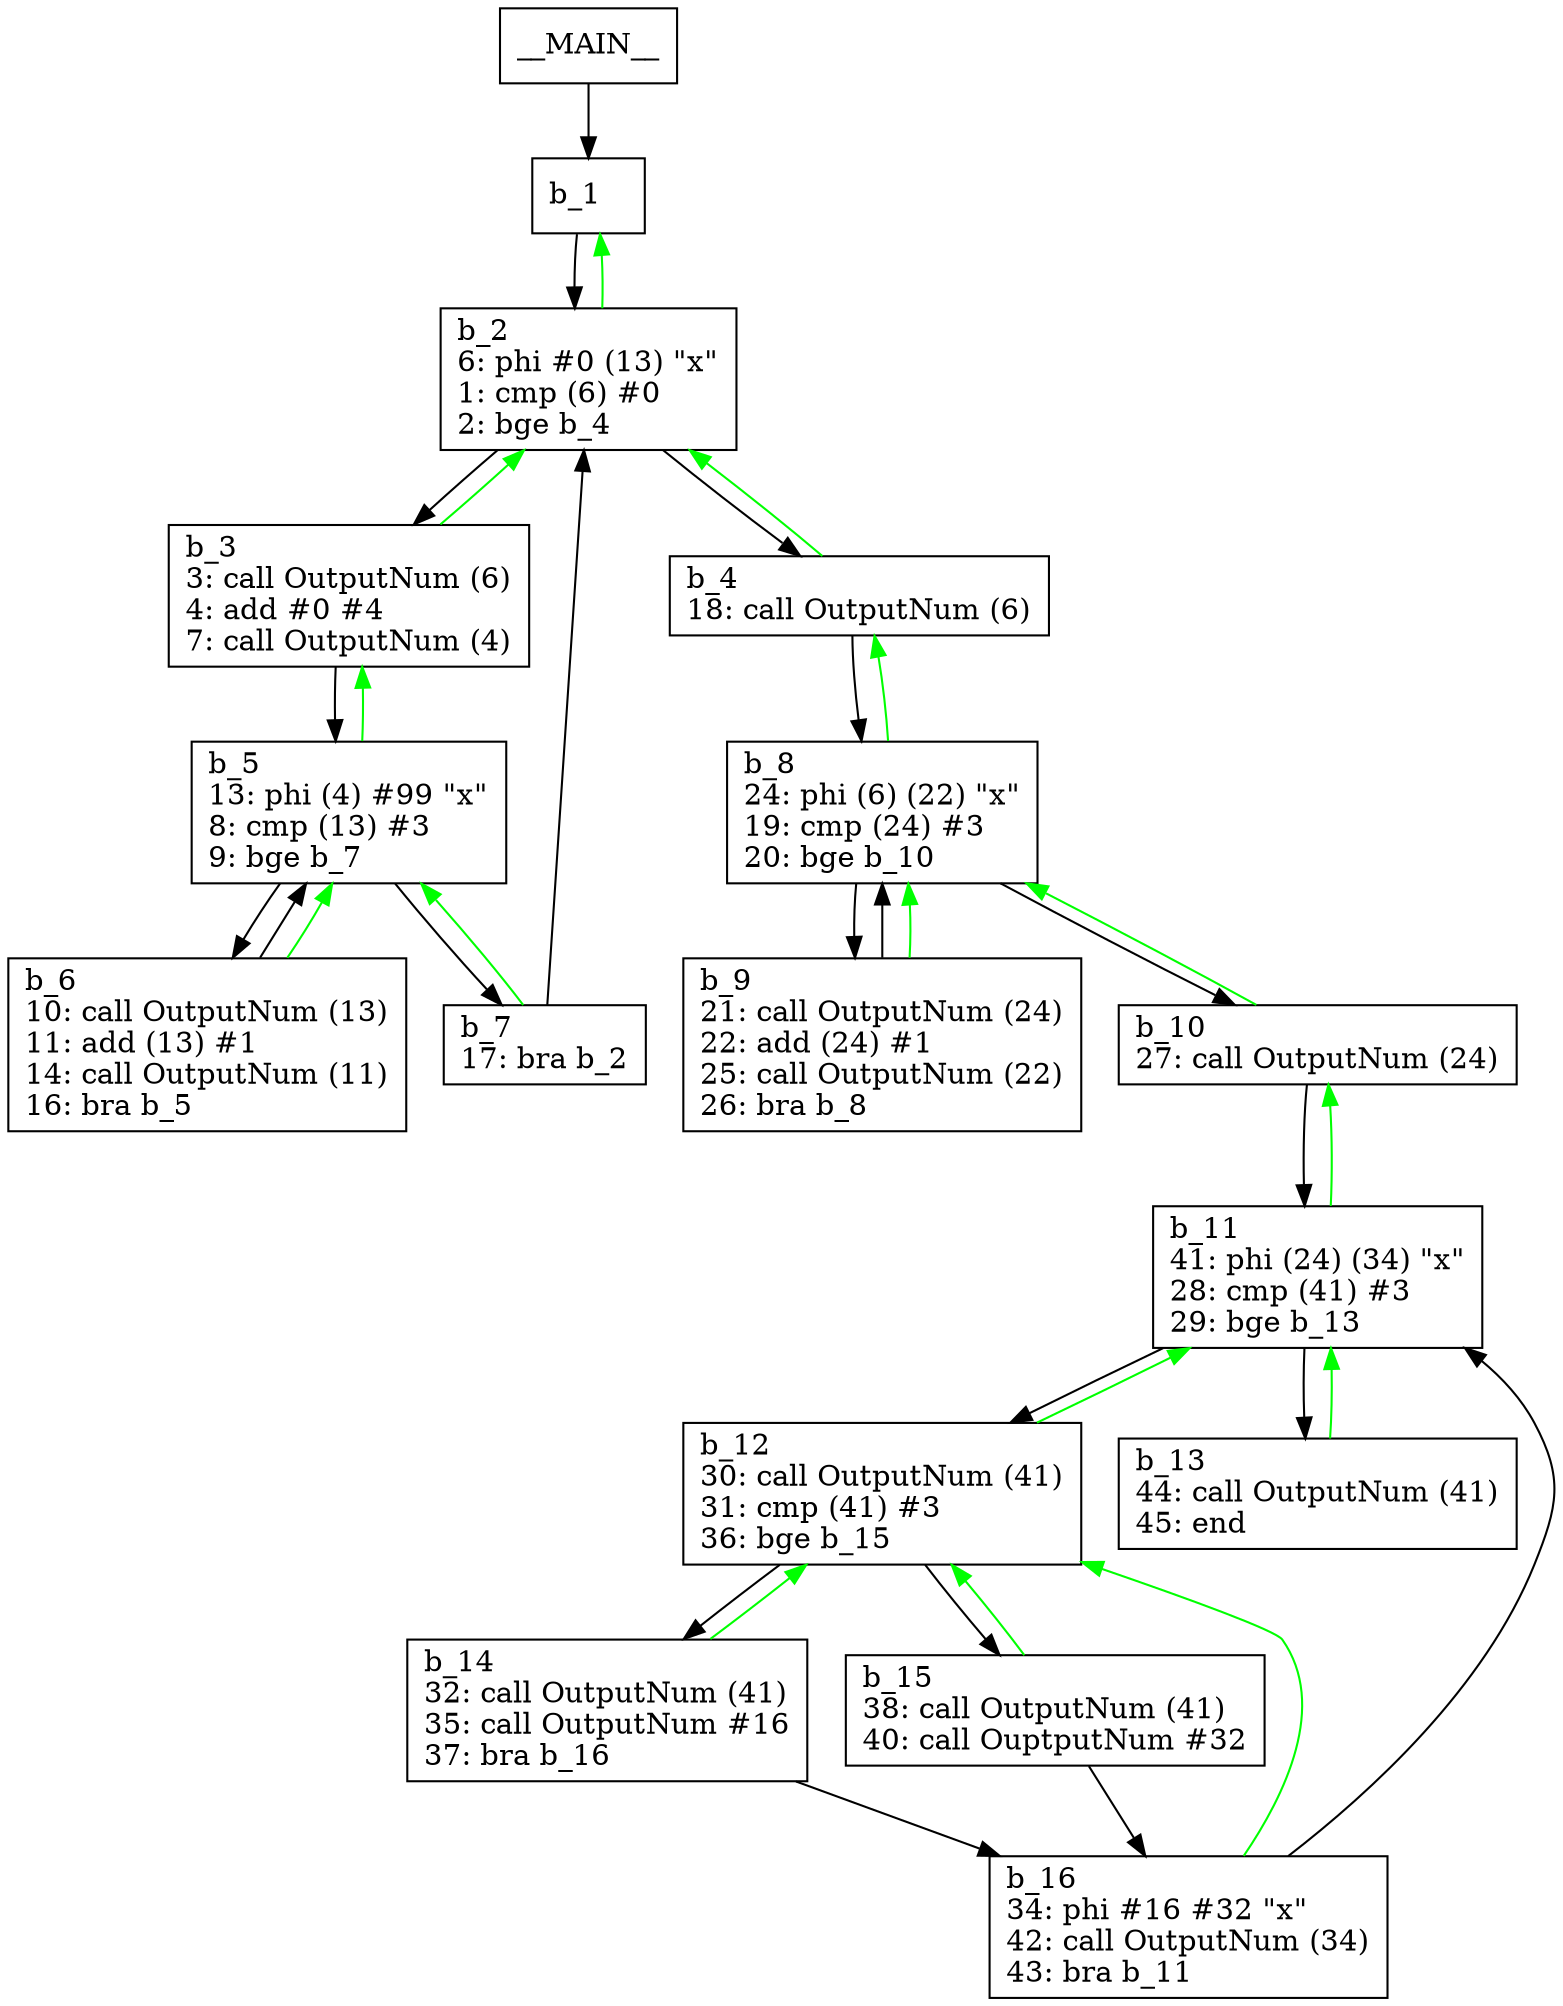 digraph Computation {
node [shape=box];
__MAIN__ -> b_1;
b_1 [label="b_1\l"]
b_1 -> b_2;
b_2 [label="b_2\l6: phi #0 (13) \"x\"\l1: cmp (6) #0\l2: bge b_4\l"]
b_2 -> b_3;
b_3 [label="b_3\l3: call OutputNum (6)\l4: add #0 #4\l7: call OutputNum (4)\l"]
b_3 -> b_5;
b_5 [label="b_5\l13: phi (4) #99 \"x\"\l8: cmp (13) #3\l9: bge b_7\l"]
b_5 -> b_6;
b_6 [label="b_6\l10: call OutputNum (13)\l11: add (13) #1\l14: call OutputNum (11)\l16: bra b_5\l"]
b_6 -> b_5;
b_6 -> b_5[color="green"];
b_5 -> b_7;
b_7 [label="b_7\l17: bra b_2\l"]
b_7 -> b_2;
b_7 -> b_5[color="green"];
b_5 -> b_3[color="green"];
b_3 -> b_2[color="green"];
b_2 -> b_4;
b_4 [label="b_4\l18: call OutputNum (6)\l"]
b_4 -> b_8;
b_8 [label="b_8\l24: phi (6) (22) \"x\"\l19: cmp (24) #3\l20: bge b_10\l"]
b_8 -> b_9;
b_9 [label="b_9\l21: call OutputNum (24)\l22: add (24) #1\l25: call OutputNum (22)\l26: bra b_8\l"]
b_9 -> b_8;
b_9 -> b_8[color="green"];
b_8 -> b_10;
b_10 [label="b_10\l27: call OutputNum (24)\l"]
b_10 -> b_11;
b_11 [label="b_11\l41: phi (24) (34) \"x\"\l28: cmp (41) #3\l29: bge b_13\l"]
b_11 -> b_12;
b_12 [label="b_12\l30: call OutputNum (41)\l31: cmp (41) #3\l36: bge b_15\l"]
b_12 -> b_14;
b_14 [label="b_14\l32: call OutputNum (41)\l35: call OutputNum #16\l37: bra b_16\l"]
b_14 -> b_16;
b_16 [label="b_16\l34: phi #16 #32 \"x\"\l42: call OutputNum (34)\l43: bra b_11\l"]
b_16 -> b_11;
b_16 -> b_12[color="green"];
b_14 -> b_12[color="green"];
b_12 -> b_15;
b_15 [label="b_15\l38: call OutputNum (41)\l40: call OuptputNum #32\l"]
b_15 -> b_16;
b_15 -> b_12[color="green"];
b_12 -> b_11[color="green"];
b_11 -> b_13;
b_13 [label="b_13\l44: call OutputNum (41)\l45: end\l"]
b_13 -> b_11[color="green"];
b_11 -> b_10[color="green"];
b_10 -> b_8[color="green"];
b_8 -> b_4[color="green"];
b_4 -> b_2[color="green"];
b_2 -> b_1[color="green"];
}
